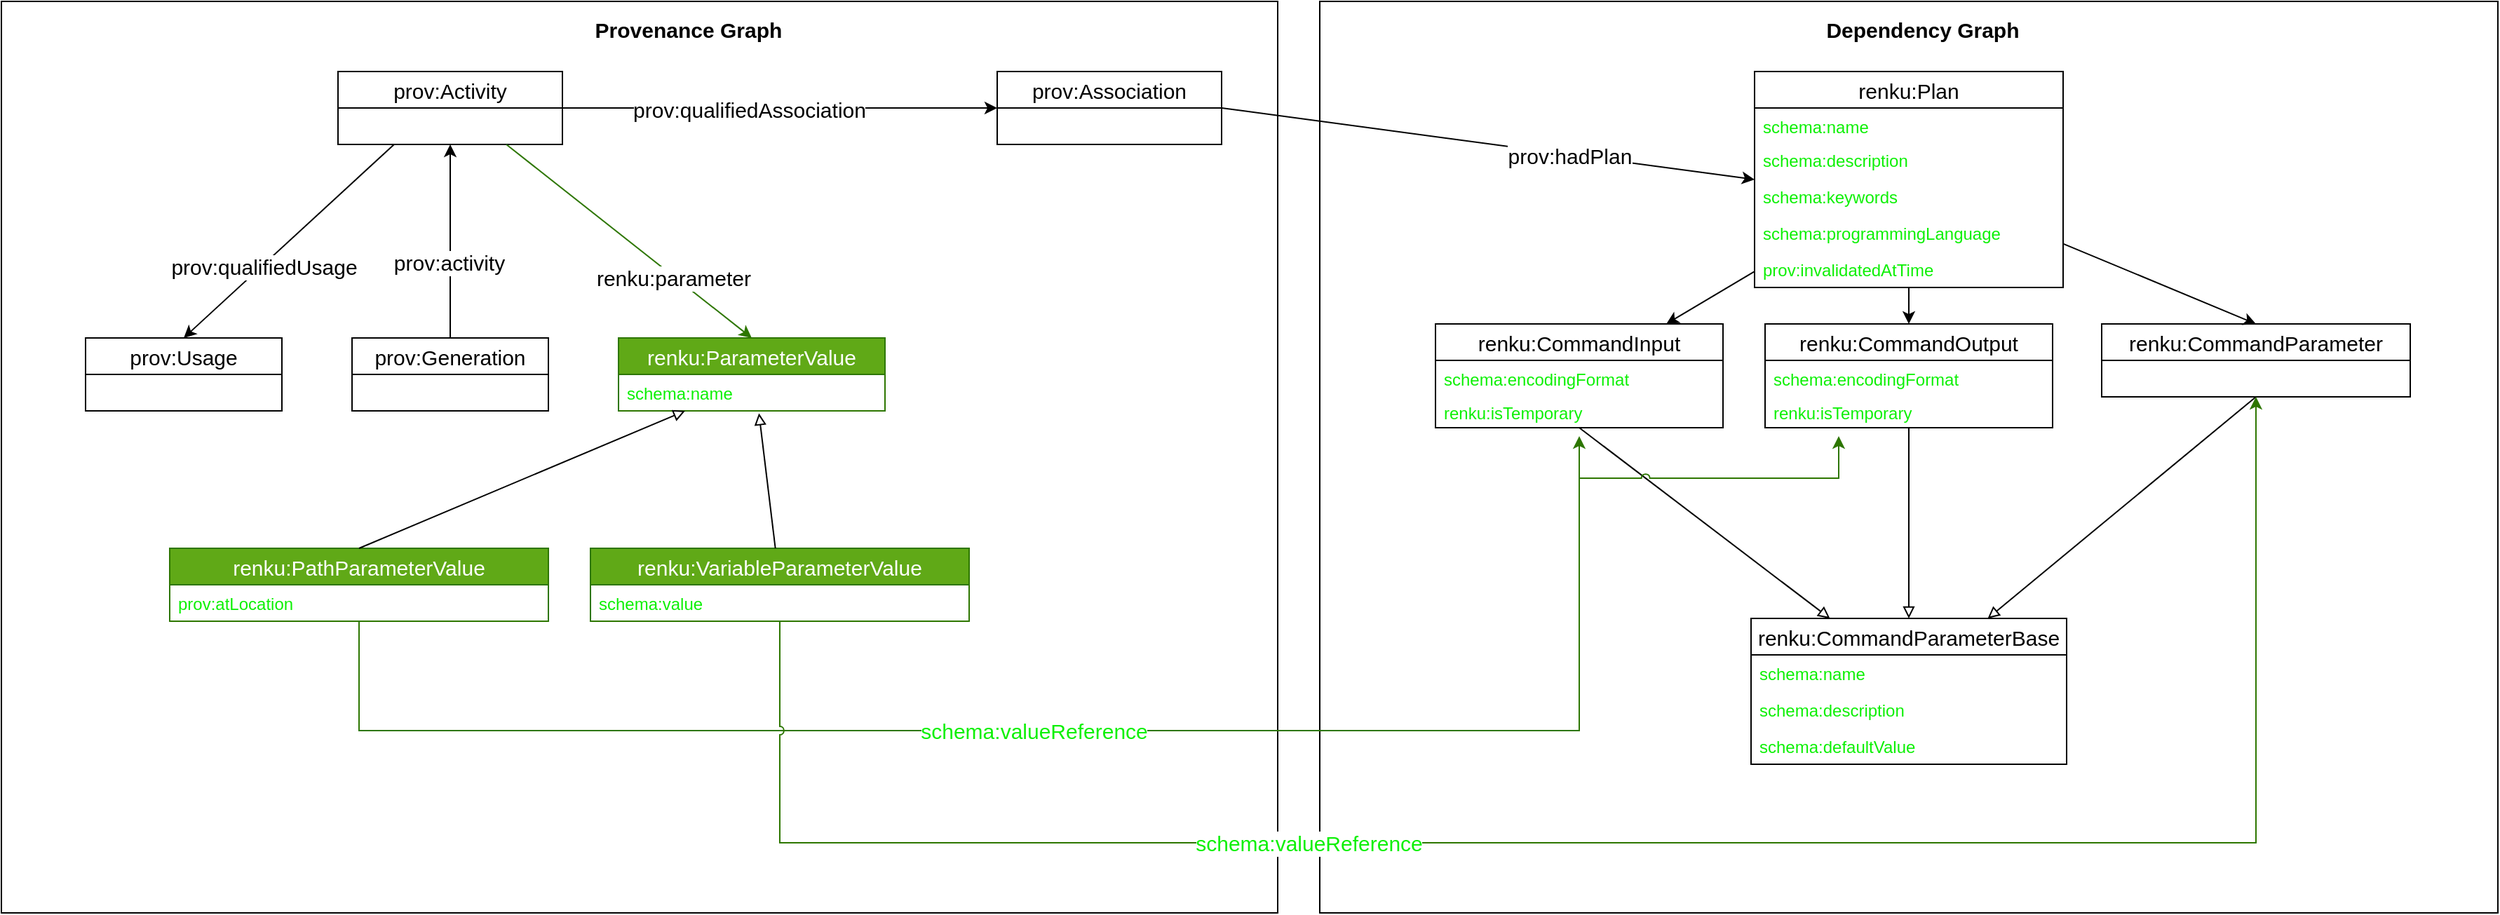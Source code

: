 <mxfile>
    <diagram id="LXhlzKA2DTauktz912tX" name="Page-1">
        <mxGraphModel dx="656" dy="1123" grid="1" gridSize="10" guides="1" tooltips="1" connect="1" arrows="1" fold="1" page="1" pageScale="1" pageWidth="850" pageHeight="1100" math="0" shadow="0">
            <root>
                <mxCell id="0"/>
                <mxCell id="1" parent="0"/>
                <mxCell id="3" value="" style="rounded=0;whiteSpace=wrap;html=1;" parent="1" vertex="1">
                    <mxGeometry x="10" y="30" width="910" height="650" as="geometry"/>
                </mxCell>
                <mxCell id="4" value="Provenance Graph" style="text;html=1;strokeColor=none;fillColor=none;align=center;verticalAlign=middle;whiteSpace=wrap;rounded=0;fontStyle=1;fontSize=15;" parent="1" vertex="1">
                    <mxGeometry x="410" y="40" width="180" height="20" as="geometry"/>
                </mxCell>
                <mxCell id="9" value="prov:Activity" style="swimlane;fontStyle=0;childLayout=stackLayout;horizontal=1;startSize=26;fillColor=none;horizontalStack=0;resizeParent=1;resizeParentMax=0;resizeLast=0;collapsible=1;marginBottom=0;fontSize=15;" parent="1" vertex="1">
                    <mxGeometry x="250" y="80" width="160" height="52" as="geometry"/>
                </mxCell>
                <mxCell id="13" value="prov:Usage" style="swimlane;fontStyle=0;childLayout=stackLayout;horizontal=1;startSize=26;fillColor=none;horizontalStack=0;resizeParent=1;resizeParentMax=0;resizeLast=0;collapsible=1;marginBottom=0;fontSize=15;" parent="1" vertex="1">
                    <mxGeometry x="70" y="270" width="140" height="52" as="geometry"/>
                </mxCell>
                <mxCell id="17" value="prov:Generation" style="swimlane;fontStyle=0;childLayout=stackLayout;horizontal=1;startSize=26;fillColor=none;horizontalStack=0;resizeParent=1;resizeParentMax=0;resizeLast=0;collapsible=1;marginBottom=0;fontSize=15;" parent="1" vertex="1">
                    <mxGeometry x="260" y="270" width="140" height="52" as="geometry"/>
                </mxCell>
                <mxCell id="18" value="renku:ParameterValue" style="swimlane;fontStyle=0;childLayout=stackLayout;horizontal=1;startSize=26;fillColor=#60a917;horizontalStack=0;resizeParent=1;resizeParentMax=0;resizeLast=0;collapsible=1;marginBottom=0;fontSize=15;strokeColor=#2D7600;fontColor=#ffffff;" parent="1" vertex="1">
                    <mxGeometry x="450" y="270" width="190" height="52" as="geometry"/>
                </mxCell>
                <mxCell id="19" value="" style="endArrow=classic;html=1;fontSize=15;exitX=0.25;exitY=1;exitDx=0;exitDy=0;entryX=0.5;entryY=0;entryDx=0;entryDy=0;" parent="1" source="9" target="13" edge="1">
                    <mxGeometry width="50" height="50" relative="1" as="geometry">
                        <mxPoint x="780" y="10" as="sourcePoint"/>
                        <mxPoint x="830" y="-40" as="targetPoint"/>
                    </mxGeometry>
                </mxCell>
                <mxCell id="22" value="prov:qualifiedUsage" style="edgeLabel;html=1;align=center;verticalAlign=middle;resizable=0;points=[];fontSize=15;" parent="19" vertex="1" connectable="0">
                    <mxGeometry x="0.252" y="1" relative="1" as="geometry">
                        <mxPoint as="offset"/>
                    </mxGeometry>
                </mxCell>
                <mxCell id="20" value="" style="endArrow=classic;html=1;fontSize=15;entryX=0.5;entryY=1;entryDx=0;entryDy=0;" parent="1" source="17" target="9" edge="1">
                    <mxGeometry width="50" height="50" relative="1" as="geometry">
                        <mxPoint x="630" y="-140" as="sourcePoint"/>
                        <mxPoint x="680" y="-190" as="targetPoint"/>
                    </mxGeometry>
                </mxCell>
                <mxCell id="23" value="prov:activity" style="edgeLabel;html=1;align=center;verticalAlign=middle;resizable=0;points=[];fontSize=15;" parent="20" vertex="1" connectable="0">
                    <mxGeometry x="-0.213" y="1" relative="1" as="geometry">
                        <mxPoint as="offset"/>
                    </mxGeometry>
                </mxCell>
                <mxCell id="21" value="" style="endArrow=classic;html=1;fontSize=15;exitX=0.75;exitY=1;exitDx=0;exitDy=0;entryX=0.5;entryY=0;entryDx=0;entryDy=0;fillColor=#60a917;strokeColor=#2D7600;" parent="1" source="9" target="18" edge="1">
                    <mxGeometry width="50" height="50" relative="1" as="geometry">
                        <mxPoint x="610" y="-140" as="sourcePoint"/>
                        <mxPoint x="660" y="-190" as="targetPoint"/>
                    </mxGeometry>
                </mxCell>
                <mxCell id="24" value="renku:parameter" style="edgeLabel;html=1;align=center;verticalAlign=middle;resizable=0;points=[];fontSize=15;" parent="21" vertex="1" connectable="0">
                    <mxGeometry x="0.366" y="-1" relative="1" as="geometry">
                        <mxPoint as="offset"/>
                    </mxGeometry>
                </mxCell>
                <mxCell id="25" value="renku:PathParameterValue" style="swimlane;fontStyle=0;childLayout=stackLayout;horizontal=1;startSize=26;fillColor=#60a917;horizontalStack=0;resizeParent=1;resizeParentMax=0;resizeLast=0;collapsible=1;marginBottom=0;fontSize=15;strokeColor=#2D7600;fontColor=#ffffff;" parent="1" vertex="1">
                    <mxGeometry x="130" y="420" width="270" height="52" as="geometry"/>
                </mxCell>
                <mxCell id="26" value="prov:atLocation" style="text;strokeColor=none;fillColor=none;align=left;verticalAlign=top;spacingLeft=4;spacingRight=4;overflow=hidden;rotatable=0;points=[[0,0.5],[1,0.5]];portConstraint=eastwest;fontColor=#0DF005;" parent="25" vertex="1">
                    <mxGeometry y="26" width="270" height="26" as="geometry"/>
                </mxCell>
                <mxCell id="29" value="schema:name" style="text;strokeColor=none;fillColor=none;align=left;verticalAlign=top;spacingLeft=4;spacingRight=4;overflow=hidden;rotatable=0;points=[[0,0.5],[1,0.5]];portConstraint=eastwest;fontColor=#0DF005;" parent="1" vertex="1">
                    <mxGeometry x="450" y="296" width="190" height="26" as="geometry"/>
                </mxCell>
                <mxCell id="30" value="renku:VariableParameterValue" style="swimlane;fontStyle=0;childLayout=stackLayout;horizontal=1;startSize=26;fillColor=#60a917;horizontalStack=0;resizeParent=1;resizeParentMax=0;resizeLast=0;collapsible=1;marginBottom=0;fontSize=15;strokeColor=#2D7600;fontColor=#ffffff;" parent="1" vertex="1">
                    <mxGeometry x="430" y="420" width="270" height="52" as="geometry"/>
                </mxCell>
                <mxCell id="31" value="schema:value" style="text;strokeColor=none;fillColor=none;align=left;verticalAlign=top;spacingLeft=4;spacingRight=4;overflow=hidden;rotatable=0;points=[[0,0.5],[1,0.5]];portConstraint=eastwest;fontColor=#0DF005;" parent="30" vertex="1">
                    <mxGeometry y="26" width="270" height="26" as="geometry"/>
                </mxCell>
                <mxCell id="32" value="" style="rounded=0;whiteSpace=wrap;html=1;fontSize=15;" parent="1" vertex="1">
                    <mxGeometry x="950" y="30" width="840" height="650" as="geometry"/>
                </mxCell>
                <mxCell id="33" value="Dependency Graph" style="text;html=1;strokeColor=none;fillColor=none;align=center;verticalAlign=middle;whiteSpace=wrap;rounded=0;fontStyle=1;fontSize=15;" parent="1" vertex="1">
                    <mxGeometry x="1290" y="40" width="180" height="20" as="geometry"/>
                </mxCell>
                <mxCell id="63" style="rounded=0;orthogonalLoop=1;jettySize=auto;html=1;endArrow=classic;endFill=1;fontSize=15;" parent="1" source="34" target="42" edge="1">
                    <mxGeometry relative="1" as="geometry"/>
                </mxCell>
                <mxCell id="64" style="edgeStyle=none;rounded=0;orthogonalLoop=1;jettySize=auto;html=1;entryX=0.5;entryY=0;entryDx=0;entryDy=0;endArrow=classic;endFill=1;fontSize=15;" parent="1" source="34" target="46" edge="1">
                    <mxGeometry relative="1" as="geometry"/>
                </mxCell>
                <mxCell id="65" style="edgeStyle=none;rounded=0;orthogonalLoop=1;jettySize=auto;html=1;entryX=0.5;entryY=0;entryDx=0;entryDy=0;endArrow=classic;endFill=1;fontSize=15;" parent="1" source="34" target="50" edge="1">
                    <mxGeometry relative="1" as="geometry"/>
                </mxCell>
                <mxCell id="34" value="renku:Plan" style="swimlane;fontStyle=0;childLayout=stackLayout;horizontal=1;startSize=26;fillColor=none;horizontalStack=0;resizeParent=1;resizeParentMax=0;resizeLast=0;collapsible=1;marginBottom=0;fontSize=15;" parent="1" vertex="1">
                    <mxGeometry x="1260" y="80" width="220" height="154" as="geometry"/>
                </mxCell>
                <mxCell id="54" value="schema:name" style="text;strokeColor=none;fillColor=none;align=left;verticalAlign=top;spacingLeft=4;spacingRight=4;overflow=hidden;rotatable=0;points=[[0,0.5],[1,0.5]];portConstraint=eastwest;fontColor=#0DF005;" parent="34" vertex="1">
                    <mxGeometry y="26" width="220" height="24" as="geometry"/>
                </mxCell>
                <mxCell id="43" value="schema:description" style="text;strokeColor=none;fillColor=none;align=left;verticalAlign=top;spacingLeft=4;spacingRight=4;overflow=hidden;rotatable=0;points=[[0,0.5],[1,0.5]];portConstraint=eastwest;fontColor=#0DF005;" parent="34" vertex="1">
                    <mxGeometry y="50" width="220" height="26" as="geometry"/>
                </mxCell>
                <mxCell id="66" value="schema:keywords" style="text;strokeColor=none;fillColor=none;align=left;verticalAlign=top;spacingLeft=4;spacingRight=4;overflow=hidden;rotatable=0;points=[[0,0.5],[1,0.5]];portConstraint=eastwest;fontColor=#0DF005;" parent="34" vertex="1">
                    <mxGeometry y="76" width="220" height="26" as="geometry"/>
                </mxCell>
                <mxCell id="67" value="schema:programmingLanguage" style="text;strokeColor=none;fillColor=none;align=left;verticalAlign=top;spacingLeft=4;spacingRight=4;overflow=hidden;rotatable=0;points=[[0,0.5],[1,0.5]];portConstraint=eastwest;fontColor=#0DF005;" parent="34" vertex="1">
                    <mxGeometry y="102" width="220" height="26" as="geometry"/>
                </mxCell>
                <mxCell id="82" value="prov:invalidatedAtTime" style="text;strokeColor=none;fillColor=none;align=left;verticalAlign=top;spacingLeft=4;spacingRight=4;overflow=hidden;rotatable=0;points=[[0,0.5],[1,0.5]];portConstraint=eastwest;fontColor=#0DF005;" parent="34" vertex="1">
                    <mxGeometry y="128" width="220" height="26" as="geometry"/>
                </mxCell>
                <mxCell id="35" value="" style="endArrow=block;html=1;fontSize=15;exitX=0.5;exitY=0;exitDx=0;exitDy=0;entryX=0.25;entryY=1;entryDx=0;entryDy=0;endFill=0;" parent="1" source="25" target="18" edge="1">
                    <mxGeometry width="50" height="50" relative="1" as="geometry">
                        <mxPoint x="620" y="-120" as="sourcePoint"/>
                        <mxPoint x="460" y="10" as="targetPoint"/>
                    </mxGeometry>
                </mxCell>
                <mxCell id="36" value="" style="endArrow=block;html=1;fontSize=15;entryX=0.527;entryY=1.066;entryDx=0;entryDy=0;entryPerimeter=0;endFill=0;" parent="1" source="30" target="29" edge="1">
                    <mxGeometry width="50" height="50" relative="1" as="geometry">
                        <mxPoint x="480" y="20" as="sourcePoint"/>
                        <mxPoint x="530" y="-30" as="targetPoint"/>
                    </mxGeometry>
                </mxCell>
                <mxCell id="37" value="prov:Association" style="swimlane;fontStyle=0;childLayout=stackLayout;horizontal=1;startSize=26;fillColor=none;horizontalStack=0;resizeParent=1;resizeParentMax=0;resizeLast=0;collapsible=1;marginBottom=0;fontSize=15;" parent="1" vertex="1">
                    <mxGeometry x="720" y="80" width="160" height="52" as="geometry"/>
                </mxCell>
                <mxCell id="38" value="" style="endArrow=classic;html=1;fontSize=15;exitX=1;exitY=0.5;exitDx=0;exitDy=0;entryX=0;entryY=0.5;entryDx=0;entryDy=0;" parent="1" source="9" target="37" edge="1">
                    <mxGeometry width="50" height="50" relative="1" as="geometry">
                        <mxPoint x="490" y="10" as="sourcePoint"/>
                        <mxPoint x="540" y="-40" as="targetPoint"/>
                    </mxGeometry>
                </mxCell>
                <mxCell id="39" value="prov:qualifiedAssociation" style="edgeLabel;html=1;align=center;verticalAlign=middle;resizable=0;points=[];fontSize=15;" parent="38" vertex="1" connectable="0">
                    <mxGeometry x="-0.143" y="-1" relative="1" as="geometry">
                        <mxPoint as="offset"/>
                    </mxGeometry>
                </mxCell>
                <mxCell id="40" value="" style="endArrow=classic;html=1;fontSize=15;exitX=1;exitY=0.5;exitDx=0;exitDy=0;entryX=0;entryY=0.5;entryDx=0;entryDy=0;" parent="1" source="37" target="34" edge="1">
                    <mxGeometry width="50" height="50" relative="1" as="geometry">
                        <mxPoint x="1130" y="10" as="sourcePoint"/>
                        <mxPoint x="1180" y="-40" as="targetPoint"/>
                    </mxGeometry>
                </mxCell>
                <mxCell id="41" value="prov:hadPlan" style="edgeLabel;html=1;align=center;verticalAlign=middle;resizable=0;points=[];fontSize=15;" parent="40" vertex="1" connectable="0">
                    <mxGeometry x="0.303" relative="1" as="geometry">
                        <mxPoint as="offset"/>
                    </mxGeometry>
                </mxCell>
                <mxCell id="42" value="renku:CommandInput" style="swimlane;fontStyle=0;childLayout=stackLayout;horizontal=1;startSize=26;fillColor=none;horizontalStack=0;resizeParent=1;resizeParentMax=0;resizeLast=0;collapsible=1;marginBottom=0;fontSize=15;" parent="1" vertex="1">
                    <mxGeometry x="1032.5" y="260" width="205" height="74" as="geometry"/>
                </mxCell>
                <mxCell id="68" value="schema:encodingFormat" style="text;strokeColor=none;fillColor=none;align=left;verticalAlign=top;spacingLeft=4;spacingRight=4;overflow=hidden;rotatable=0;points=[[0,0.5],[1,0.5]];portConstraint=eastwest;fontColor=#0DF005;" parent="42" vertex="1">
                    <mxGeometry y="26" width="205" height="24" as="geometry"/>
                </mxCell>
                <mxCell id="78" value="renku:isTemporary" style="text;strokeColor=none;fillColor=none;align=left;verticalAlign=top;spacingLeft=4;spacingRight=4;overflow=hidden;rotatable=0;points=[[0,0.5],[1,0.5]];portConstraint=eastwest;fontColor=#0DF005;" parent="42" vertex="1">
                    <mxGeometry y="50" width="205" height="24" as="geometry"/>
                </mxCell>
                <mxCell id="46" value="renku:CommandOutput" style="swimlane;fontStyle=0;childLayout=stackLayout;horizontal=1;startSize=26;fillColor=none;horizontalStack=0;resizeParent=1;resizeParentMax=0;resizeLast=0;collapsible=1;marginBottom=0;fontSize=15;" parent="1" vertex="1">
                    <mxGeometry x="1267.5" y="260" width="205" height="74" as="geometry"/>
                </mxCell>
                <mxCell id="69" value="schema:encodingFormat" style="text;strokeColor=none;fillColor=none;align=left;verticalAlign=top;spacingLeft=4;spacingRight=4;overflow=hidden;rotatable=0;points=[[0,0.5],[1,0.5]];portConstraint=eastwest;fontColor=#0DF005;" parent="46" vertex="1">
                    <mxGeometry y="26" width="205" height="24" as="geometry"/>
                </mxCell>
                <mxCell id="80" value="renku:isTemporary" style="text;strokeColor=none;fillColor=none;align=left;verticalAlign=top;spacingLeft=4;spacingRight=4;overflow=hidden;rotatable=0;points=[[0,0.5],[1,0.5]];portConstraint=eastwest;fontColor=#0DF005;" parent="46" vertex="1">
                    <mxGeometry y="50" width="205" height="24" as="geometry"/>
                </mxCell>
                <mxCell id="50" value="renku:CommandParameter" style="swimlane;fontStyle=0;childLayout=stackLayout;horizontal=1;startSize=26;fillColor=none;horizontalStack=0;resizeParent=1;resizeParentMax=0;resizeLast=0;collapsible=1;marginBottom=0;fontSize=15;" parent="1" vertex="1">
                    <mxGeometry x="1507.5" y="260" width="220" height="52" as="geometry"/>
                </mxCell>
                <mxCell id="55" value="renku:CommandParameterBase" style="swimlane;fontStyle=0;childLayout=stackLayout;horizontal=1;startSize=26;fillColor=none;horizontalStack=0;resizeParent=1;resizeParentMax=0;resizeLast=0;collapsible=1;marginBottom=0;fontSize=15;" parent="1" vertex="1">
                    <mxGeometry x="1257.5" y="470" width="225" height="104" as="geometry"/>
                </mxCell>
                <mxCell id="56" value="schema:name" style="text;strokeColor=none;fillColor=none;align=left;verticalAlign=top;spacingLeft=4;spacingRight=4;overflow=hidden;rotatable=0;points=[[0,0.5],[1,0.5]];portConstraint=eastwest;fontColor=#0DF005;" parent="55" vertex="1">
                    <mxGeometry y="26" width="225" height="26" as="geometry"/>
                </mxCell>
                <mxCell id="70" value="schema:description" style="text;strokeColor=none;fillColor=none;align=left;verticalAlign=top;spacingLeft=4;spacingRight=4;overflow=hidden;rotatable=0;points=[[0,0.5],[1,0.5]];portConstraint=eastwest;fontColor=#0DF005;" parent="55" vertex="1">
                    <mxGeometry y="52" width="225" height="26" as="geometry"/>
                </mxCell>
                <mxCell id="57" value="schema:defaultValue" style="text;strokeColor=none;fillColor=none;align=left;verticalAlign=top;spacingLeft=4;spacingRight=4;overflow=hidden;rotatable=0;points=[[0,0.5],[1,0.5]];portConstraint=eastwest;fontColor=#0DF005;" parent="55" vertex="1">
                    <mxGeometry y="78" width="225" height="26" as="geometry"/>
                </mxCell>
                <mxCell id="58" value="" style="endArrow=block;html=1;fontSize=15;exitX=0.5;exitY=1;exitDx=0;exitDy=0;entryX=0.25;entryY=0;entryDx=0;entryDy=0;endFill=0;" parent="1" source="42" target="55" edge="1">
                    <mxGeometry width="50" height="50" relative="1" as="geometry">
                        <mxPoint x="1060" y="80" as="sourcePoint"/>
                        <mxPoint x="1110" y="30" as="targetPoint"/>
                    </mxGeometry>
                </mxCell>
                <mxCell id="59" value="" style="endArrow=block;html=1;fontSize=15;exitX=0.5;exitY=1;exitDx=0;exitDy=0;entryX=0.5;entryY=0;entryDx=0;entryDy=0;endFill=0;" parent="1" source="46" target="55" edge="1">
                    <mxGeometry width="50" height="50" relative="1" as="geometry">
                        <mxPoint x="1170" y="60" as="sourcePoint"/>
                        <mxPoint x="1220" y="10" as="targetPoint"/>
                    </mxGeometry>
                </mxCell>
                <mxCell id="60" value="" style="endArrow=block;html=1;fontSize=15;exitX=0.5;exitY=1;exitDx=0;exitDy=0;entryX=0.75;entryY=0;entryDx=0;entryDy=0;endFill=0;" parent="1" source="50" target="55" edge="1">
                    <mxGeometry width="50" height="50" relative="1" as="geometry">
                        <mxPoint x="1250" y="60" as="sourcePoint"/>
                        <mxPoint x="1300" y="10" as="targetPoint"/>
                    </mxGeometry>
                </mxCell>
                <mxCell id="71" style="edgeStyle=orthogonalEdgeStyle;rounded=0;orthogonalLoop=1;jettySize=auto;html=1;endArrow=classic;endFill=1;fontSize=15;fillColor=#60a917;strokeColor=#2D7600;" parent="1" source="25" edge="1">
                    <mxGeometry relative="1" as="geometry">
                        <Array as="points">
                            <mxPoint x="265" y="550"/>
                            <mxPoint x="1135" y="550"/>
                        </Array>
                        <mxPoint x="1135" y="340" as="targetPoint"/>
                    </mxGeometry>
                </mxCell>
                <mxCell id="73" style="edgeStyle=orthogonalEdgeStyle;rounded=0;orthogonalLoop=1;jettySize=auto;html=1;endArrow=classic;endFill=1;fontSize=15;jumpStyle=arc;fillColor=#60a917;strokeColor=#2D7600;" parent="1" source="25" edge="1">
                    <mxGeometry relative="1" as="geometry">
                        <Array as="points">
                            <mxPoint x="265" y="550"/>
                            <mxPoint x="1135" y="550"/>
                            <mxPoint x="1135" y="370"/>
                            <mxPoint x="1320" y="370"/>
                        </Array>
                        <mxPoint x="1320" y="340" as="targetPoint"/>
                    </mxGeometry>
                </mxCell>
                <mxCell id="74" value="schema:valueReference" style="edgeLabel;html=1;align=center;verticalAlign=middle;resizable=0;points=[];fontSize=15;fontColor=#0DF005;" parent="73" vertex="1" connectable="0">
                    <mxGeometry x="-0.168" relative="1" as="geometry">
                        <mxPoint as="offset"/>
                    </mxGeometry>
                </mxCell>
                <mxCell id="75" style="edgeStyle=orthogonalEdgeStyle;rounded=0;orthogonalLoop=1;jettySize=auto;html=1;entryX=0.5;entryY=1;entryDx=0;entryDy=0;endArrow=classic;endFill=1;fontSize=15;jumpStyle=arc;fillColor=#60a917;strokeColor=#2D7600;" parent="1" source="30" target="50" edge="1">
                    <mxGeometry relative="1" as="geometry">
                        <Array as="points">
                            <mxPoint x="565" y="630"/>
                            <mxPoint x="1618" y="630"/>
                        </Array>
                    </mxGeometry>
                </mxCell>
                <mxCell id="76" value="schema:valueReference" style="edgeLabel;html=1;align=center;verticalAlign=middle;resizable=0;points=[];fontSize=15;fontColor=#0DF005;" parent="75" vertex="1" connectable="0">
                    <mxGeometry x="-0.3" relative="1" as="geometry">
                        <mxPoint as="offset"/>
                    </mxGeometry>
                </mxCell>
            </root>
        </mxGraphModel>
    </diagram>
</mxfile>
